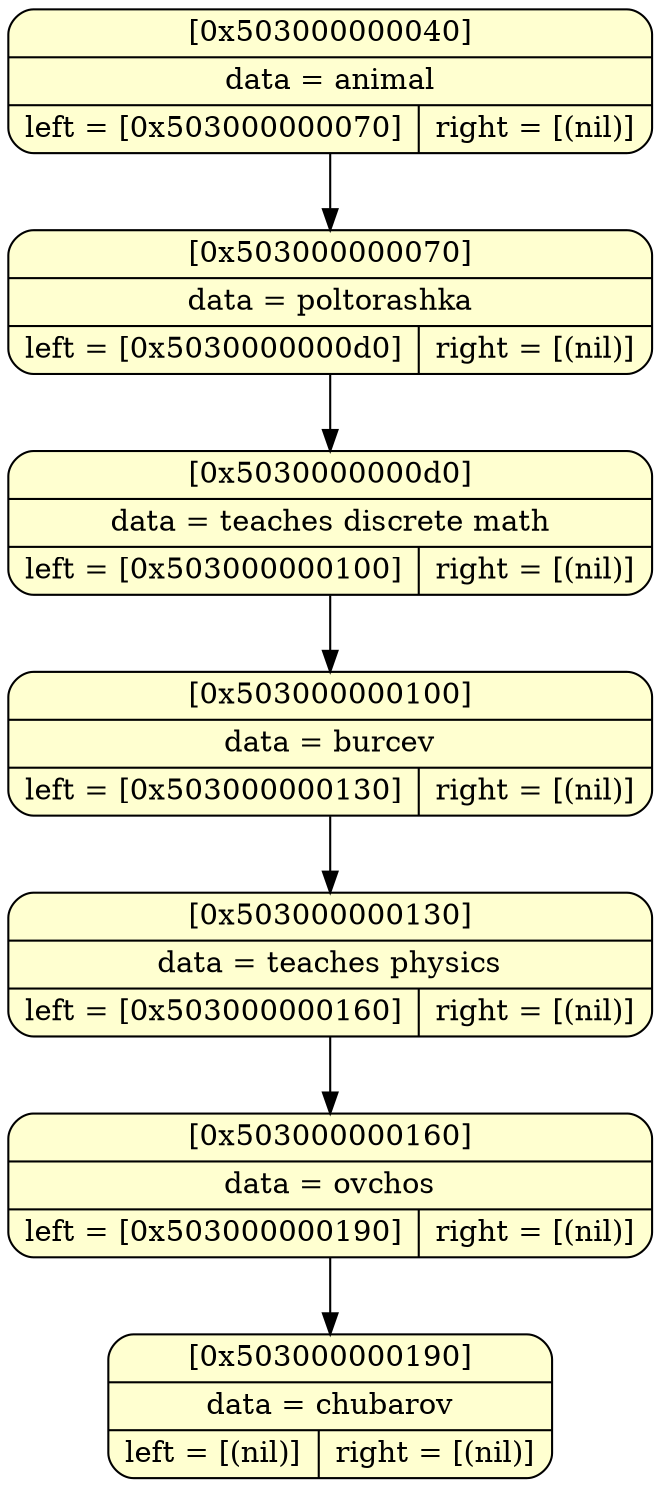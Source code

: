 digraph
{
bgcolor="transparent"
node0x503000000040 [shape=Mrecord; label = " { [0x503000000040] | data = animal | { left = [0x503000000070] | right = [(nil)] } }"; style = filled; fillcolor = "#FFFFD0"];
node0x503000000040 -> node0x503000000070
;node0x503000000070 [shape=Mrecord; label = " { [0x503000000070] | data = poltorashka | { left = [0x5030000000d0] | right = [(nil)] } }"; style = filled; fillcolor = "#FFFFD0"];
node0x503000000070 -> node0x5030000000d0
;node0x5030000000d0 [shape=Mrecord; label = " { [0x5030000000d0] | data = teaches discrete math | { left = [0x503000000100] | right = [(nil)] } }"; style = filled; fillcolor = "#FFFFD0"];
node0x5030000000d0 -> node0x503000000100
;node0x503000000100 [shape=Mrecord; label = " { [0x503000000100] | data = burcev | { left = [0x503000000130] | right = [(nil)] } }"; style = filled; fillcolor = "#FFFFD0"];
node0x503000000100 -> node0x503000000130
;node0x503000000130 [shape=Mrecord; label = " { [0x503000000130] | data = teaches physics | { left = [0x503000000160] | right = [(nil)] } }"; style = filled; fillcolor = "#FFFFD0"];
node0x503000000130 -> node0x503000000160
;node0x503000000160 [shape=Mrecord; label = " { [0x503000000160] | data = ovchos | { left = [0x503000000190] | right = [(nil)] } }"; style = filled; fillcolor = "#FFFFD0"];
node0x503000000160 -> node0x503000000190
;node0x503000000190 [shape=Mrecord; label = " { [0x503000000190] | data = chubarov | { left = [(nil)] | right = [(nil)] } }"; style = filled; fillcolor = "#FFFFD0"];

}
